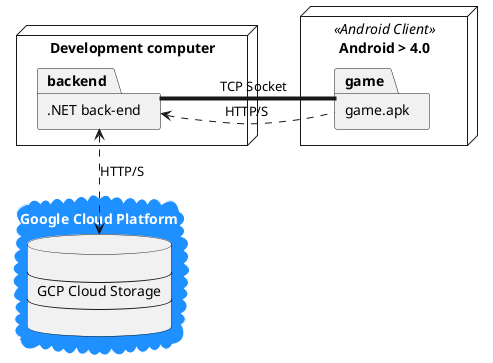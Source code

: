 @startuml
'https://plantuml.com/deployment-diagram

node "Android > 4.0" <<Android Client>> {
    package game as "game.apk"
}
node "Development computer" #White {
    package backend [
        .NET back-end
    ]
}

cloud "Google Cloud Platform" #DodgerBlue;line:White;text:White {

    database firestore [

----
GCP Cloud Storage
----

    ]

    backend <..> firestore : "HTTP/S"
}

backend -[thickness=4]right- game : "            TCP Socket         "
backend <.right. game : "      HTTP/S       "

@enduml